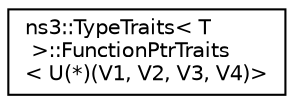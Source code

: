 digraph "Graphical Class Hierarchy"
{
 // LATEX_PDF_SIZE
  edge [fontname="Helvetica",fontsize="10",labelfontname="Helvetica",labelfontsize="10"];
  node [fontname="Helvetica",fontsize="10",shape=record];
  rankdir="LR";
  Node0 [label="ns3::TypeTraits\< T\l \>::FunctionPtrTraits\l\< U(*)(V1, V2, V3, V4)\>",height=0.2,width=0.4,color="black", fillcolor="white", style="filled",URL="$structns3_1_1_type_traits_1_1_function_ptr_traits_3_01_u_07_5_08_07_v1_00_01_v2_00_01_v3_00_01_v4_08_4.html",tooltip="Function pointer type."];
}
